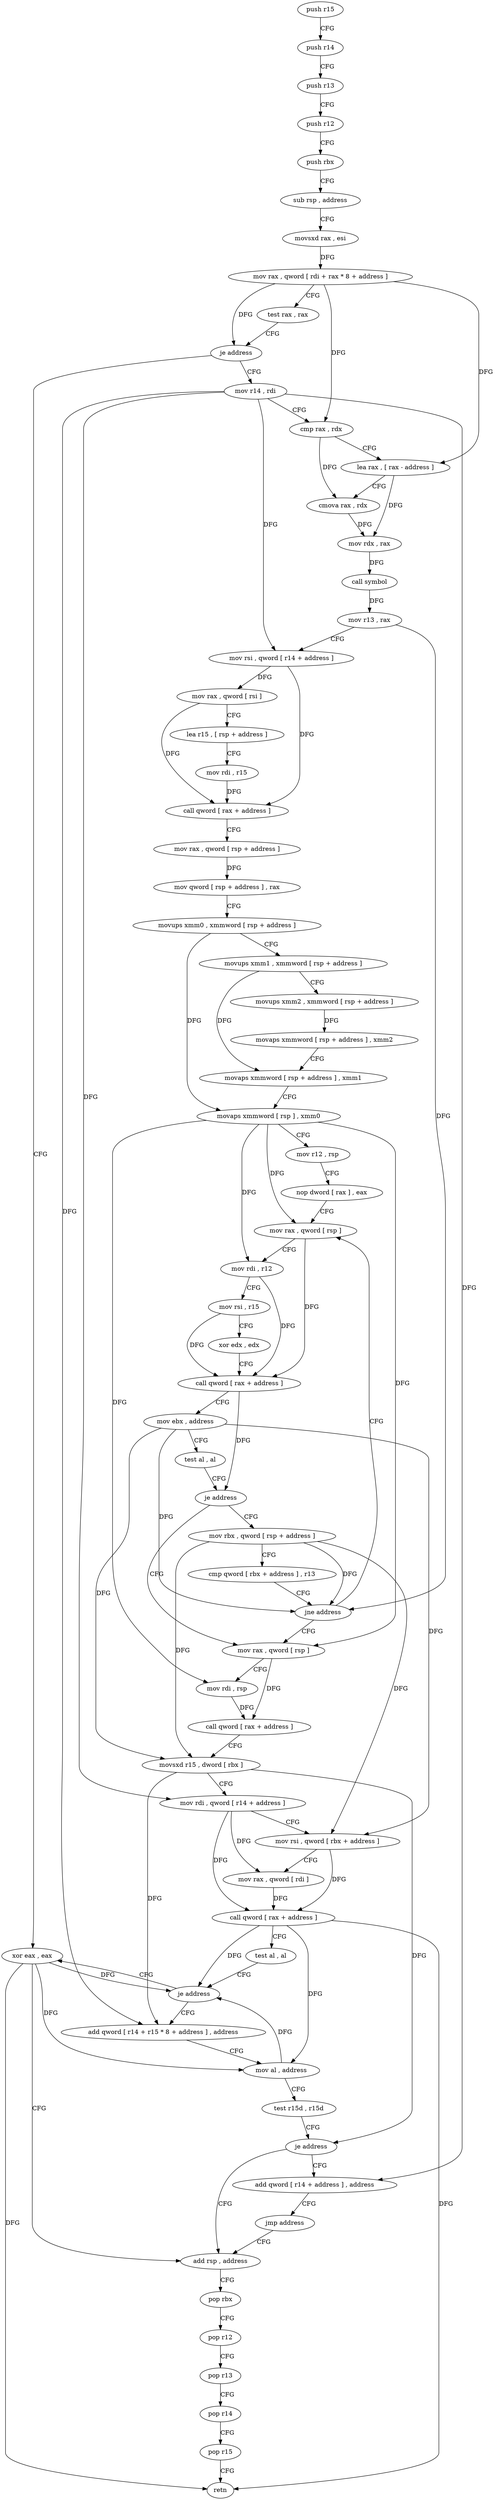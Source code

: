 digraph "func" {
"71696" [label = "push r15" ]
"71698" [label = "push r14" ]
"71700" [label = "push r13" ]
"71702" [label = "push r12" ]
"71704" [label = "push rbx" ]
"71705" [label = "sub rsp , address" ]
"71709" [label = "movsxd rax , esi" ]
"71712" [label = "mov rax , qword [ rdi + rax * 8 + address ]" ]
"71720" [label = "test rax , rax" ]
"71723" [label = "je address" ]
"71928" [label = "xor eax , eax" ]
"71729" [label = "mov r14 , rdi" ]
"71930" [label = "add rsp , address" ]
"71732" [label = "cmp rax , rdx" ]
"71735" [label = "lea rax , [ rax - address ]" ]
"71739" [label = "cmova rax , rdx" ]
"71743" [label = "mov rdx , rax" ]
"71746" [label = "call symbol" ]
"71751" [label = "mov r13 , rax" ]
"71754" [label = "mov rsi , qword [ r14 + address ]" ]
"71761" [label = "mov rax , qword [ rsi ]" ]
"71764" [label = "lea r15 , [ rsp + address ]" ]
"71769" [label = "mov rdi , r15" ]
"71772" [label = "call qword [ rax + address ]" ]
"71778" [label = "mov rax , qword [ rsp + address ]" ]
"71783" [label = "mov qword [ rsp + address ] , rax" ]
"71788" [label = "movups xmm0 , xmmword [ rsp + address ]" ]
"71793" [label = "movups xmm1 , xmmword [ rsp + address ]" ]
"71798" [label = "movups xmm2 , xmmword [ rsp + address ]" ]
"71803" [label = "movaps xmmword [ rsp + address ] , xmm2" ]
"71808" [label = "movaps xmmword [ rsp + address ] , xmm1" ]
"71813" [label = "movaps xmmword [ rsp ] , xmm0" ]
"71817" [label = "mov r12 , rsp" ]
"71820" [label = "nop dword [ rax ] , eax" ]
"71824" [label = "mov rax , qword [ rsp ]" ]
"71862" [label = "mov rax , qword [ rsp ]" ]
"71866" [label = "mov rdi , rsp" ]
"71869" [label = "call qword [ rax + address ]" ]
"71875" [label = "movsxd r15 , dword [ rbx ]" ]
"71878" [label = "mov rdi , qword [ r14 + address ]" ]
"71885" [label = "mov rsi , qword [ rbx + address ]" ]
"71889" [label = "mov rax , qword [ rdi ]" ]
"71892" [label = "call qword [ rax + address ]" ]
"71898" [label = "test al , al" ]
"71900" [label = "je address" ]
"71902" [label = "add qword [ r14 + r15 * 8 + address ] , address" ]
"71851" [label = "mov rbx , qword [ rsp + address ]" ]
"71856" [label = "cmp qword [ rbx + address ] , r13" ]
"71860" [label = "jne address" ]
"71911" [label = "mov al , address" ]
"71913" [label = "test r15d , r15d" ]
"71916" [label = "je address" ]
"71918" [label = "add qword [ r14 + address ] , address" ]
"71828" [label = "mov rdi , r12" ]
"71831" [label = "mov rsi , r15" ]
"71834" [label = "xor edx , edx" ]
"71836" [label = "call qword [ rax + address ]" ]
"71842" [label = "mov ebx , address" ]
"71847" [label = "test al , al" ]
"71849" [label = "je address" ]
"71934" [label = "pop rbx" ]
"71935" [label = "pop r12" ]
"71937" [label = "pop r13" ]
"71939" [label = "pop r14" ]
"71941" [label = "pop r15" ]
"71943" [label = "retn" ]
"71926" [label = "jmp address" ]
"71696" -> "71698" [ label = "CFG" ]
"71698" -> "71700" [ label = "CFG" ]
"71700" -> "71702" [ label = "CFG" ]
"71702" -> "71704" [ label = "CFG" ]
"71704" -> "71705" [ label = "CFG" ]
"71705" -> "71709" [ label = "CFG" ]
"71709" -> "71712" [ label = "DFG" ]
"71712" -> "71720" [ label = "CFG" ]
"71712" -> "71723" [ label = "DFG" ]
"71712" -> "71732" [ label = "DFG" ]
"71712" -> "71735" [ label = "DFG" ]
"71720" -> "71723" [ label = "CFG" ]
"71723" -> "71928" [ label = "CFG" ]
"71723" -> "71729" [ label = "CFG" ]
"71928" -> "71930" [ label = "CFG" ]
"71928" -> "71943" [ label = "DFG" ]
"71928" -> "71900" [ label = "DFG" ]
"71928" -> "71911" [ label = "DFG" ]
"71729" -> "71732" [ label = "CFG" ]
"71729" -> "71754" [ label = "DFG" ]
"71729" -> "71878" [ label = "DFG" ]
"71729" -> "71902" [ label = "DFG" ]
"71729" -> "71918" [ label = "DFG" ]
"71930" -> "71934" [ label = "CFG" ]
"71732" -> "71735" [ label = "CFG" ]
"71732" -> "71739" [ label = "DFG" ]
"71735" -> "71739" [ label = "CFG" ]
"71735" -> "71743" [ label = "DFG" ]
"71739" -> "71743" [ label = "DFG" ]
"71743" -> "71746" [ label = "DFG" ]
"71746" -> "71751" [ label = "DFG" ]
"71751" -> "71754" [ label = "CFG" ]
"71751" -> "71860" [ label = "DFG" ]
"71754" -> "71761" [ label = "DFG" ]
"71754" -> "71772" [ label = "DFG" ]
"71761" -> "71764" [ label = "CFG" ]
"71761" -> "71772" [ label = "DFG" ]
"71764" -> "71769" [ label = "CFG" ]
"71769" -> "71772" [ label = "DFG" ]
"71772" -> "71778" [ label = "CFG" ]
"71778" -> "71783" [ label = "DFG" ]
"71783" -> "71788" [ label = "CFG" ]
"71788" -> "71793" [ label = "CFG" ]
"71788" -> "71813" [ label = "DFG" ]
"71793" -> "71798" [ label = "CFG" ]
"71793" -> "71808" [ label = "DFG" ]
"71798" -> "71803" [ label = "DFG" ]
"71803" -> "71808" [ label = "CFG" ]
"71808" -> "71813" [ label = "CFG" ]
"71813" -> "71817" [ label = "CFG" ]
"71813" -> "71824" [ label = "DFG" ]
"71813" -> "71862" [ label = "DFG" ]
"71813" -> "71828" [ label = "DFG" ]
"71813" -> "71866" [ label = "DFG" ]
"71817" -> "71820" [ label = "CFG" ]
"71820" -> "71824" [ label = "CFG" ]
"71824" -> "71828" [ label = "CFG" ]
"71824" -> "71836" [ label = "DFG" ]
"71862" -> "71866" [ label = "CFG" ]
"71862" -> "71869" [ label = "DFG" ]
"71866" -> "71869" [ label = "DFG" ]
"71869" -> "71875" [ label = "CFG" ]
"71875" -> "71878" [ label = "CFG" ]
"71875" -> "71902" [ label = "DFG" ]
"71875" -> "71916" [ label = "DFG" ]
"71878" -> "71885" [ label = "CFG" ]
"71878" -> "71889" [ label = "DFG" ]
"71878" -> "71892" [ label = "DFG" ]
"71885" -> "71889" [ label = "CFG" ]
"71885" -> "71892" [ label = "DFG" ]
"71889" -> "71892" [ label = "DFG" ]
"71892" -> "71898" [ label = "CFG" ]
"71892" -> "71943" [ label = "DFG" ]
"71892" -> "71900" [ label = "DFG" ]
"71892" -> "71911" [ label = "DFG" ]
"71898" -> "71900" [ label = "CFG" ]
"71900" -> "71928" [ label = "CFG" ]
"71900" -> "71902" [ label = "CFG" ]
"71902" -> "71911" [ label = "CFG" ]
"71851" -> "71856" [ label = "CFG" ]
"71851" -> "71875" [ label = "DFG" ]
"71851" -> "71885" [ label = "DFG" ]
"71851" -> "71860" [ label = "DFG" ]
"71856" -> "71860" [ label = "CFG" ]
"71860" -> "71824" [ label = "CFG" ]
"71860" -> "71862" [ label = "CFG" ]
"71911" -> "71913" [ label = "CFG" ]
"71911" -> "71900" [ label = "DFG" ]
"71913" -> "71916" [ label = "CFG" ]
"71916" -> "71930" [ label = "CFG" ]
"71916" -> "71918" [ label = "CFG" ]
"71918" -> "71926" [ label = "CFG" ]
"71828" -> "71831" [ label = "CFG" ]
"71828" -> "71836" [ label = "DFG" ]
"71831" -> "71834" [ label = "CFG" ]
"71831" -> "71836" [ label = "DFG" ]
"71834" -> "71836" [ label = "CFG" ]
"71836" -> "71842" [ label = "CFG" ]
"71836" -> "71849" [ label = "DFG" ]
"71842" -> "71847" [ label = "CFG" ]
"71842" -> "71875" [ label = "DFG" ]
"71842" -> "71885" [ label = "DFG" ]
"71842" -> "71860" [ label = "DFG" ]
"71847" -> "71849" [ label = "CFG" ]
"71849" -> "71862" [ label = "CFG" ]
"71849" -> "71851" [ label = "CFG" ]
"71934" -> "71935" [ label = "CFG" ]
"71935" -> "71937" [ label = "CFG" ]
"71937" -> "71939" [ label = "CFG" ]
"71939" -> "71941" [ label = "CFG" ]
"71941" -> "71943" [ label = "CFG" ]
"71926" -> "71930" [ label = "CFG" ]
}
